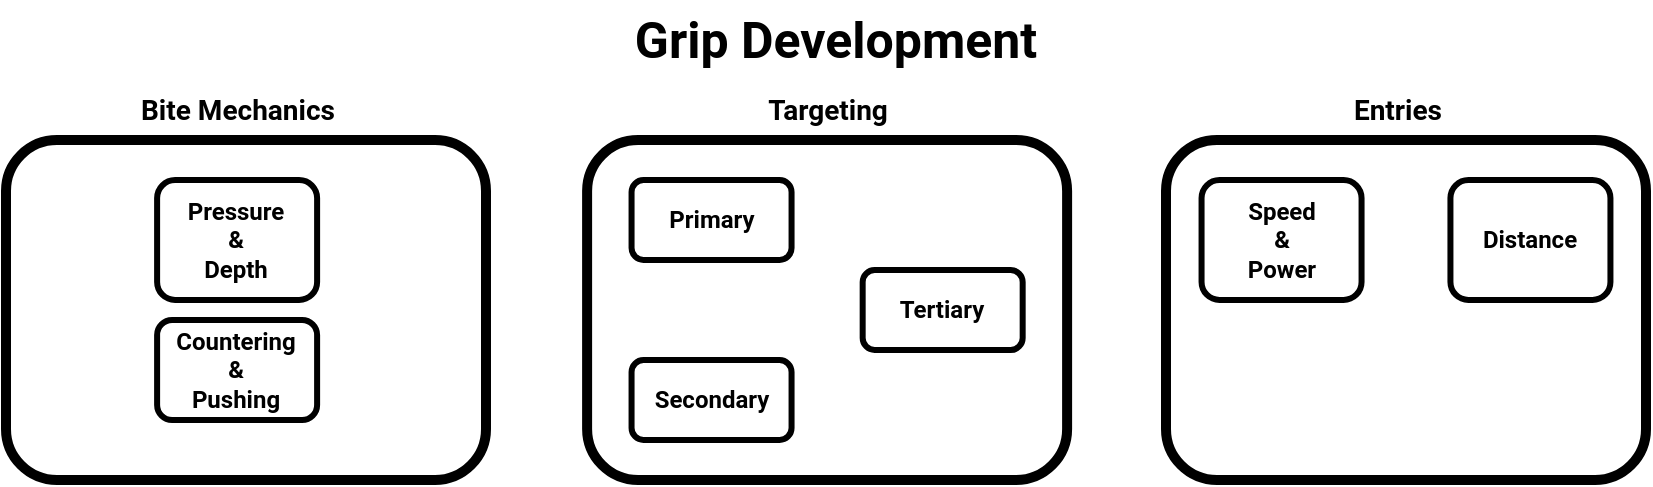 <mxfile version="15.2.9" type="github">
  <diagram id="3sunacVPgdlQz-tr7I6W" name="Page-1">
    <mxGraphModel dx="2064" dy="730" grid="1" gridSize="10" guides="1" tooltips="1" connect="1" arrows="1" fold="1" page="1" pageScale="1" pageWidth="850" pageHeight="1100" math="0" shadow="0">
      <root>
        <mxCell id="0" />
        <mxCell id="1" parent="0" />
        <mxCell id="ETMLHNKEzJfYGEDNfpWK-1" value="&lt;b&gt;&lt;font style=&quot;font-size: 25px&quot; face=&quot;Roboto&quot; data-font-src=&quot;https://fonts.googleapis.com/css?family=Roboto&quot;&gt;Grip Development&lt;/font&gt;&lt;/b&gt;" style="text;html=1;strokeColor=none;fillColor=none;align=center;verticalAlign=middle;whiteSpace=wrap;rounded=0;" vertex="1" parent="1">
          <mxGeometry x="-610" width="370" height="40" as="geometry" />
        </mxCell>
        <mxCell id="ETMLHNKEzJfYGEDNfpWK-2" value="" style="group" vertex="1" connectable="0" parent="1">
          <mxGeometry x="-545" y="40" width="240" height="200" as="geometry" />
        </mxCell>
        <mxCell id="ETMLHNKEzJfYGEDNfpWK-3" value="" style="rounded=1;whiteSpace=wrap;html=1;fillColor=none;strokeWidth=5;" vertex="1" parent="ETMLHNKEzJfYGEDNfpWK-2">
          <mxGeometry x="-4.444" y="30" width="240" height="170" as="geometry" />
        </mxCell>
        <mxCell id="ETMLHNKEzJfYGEDNfpWK-4" value="&lt;font style=&quot;font-size: 14px&quot; face=&quot;Roboto&quot; data-font-src=&quot;https://fonts.googleapis.com/css?family=Roboto&quot;&gt;&lt;b&gt;Targeting&lt;/b&gt;&lt;/font&gt;" style="text;html=1;strokeColor=none;fillColor=none;align=center;verticalAlign=middle;whiteSpace=wrap;rounded=0;" vertex="1" parent="ETMLHNKEzJfYGEDNfpWK-2">
          <mxGeometry x="26.667" width="177.778" height="30" as="geometry" />
        </mxCell>
        <mxCell id="ETMLHNKEzJfYGEDNfpWK-5" value="" style="rounded=1;whiteSpace=wrap;html=1;fillColor=none;strokeWidth=3;" vertex="1" parent="ETMLHNKEzJfYGEDNfpWK-2">
          <mxGeometry x="17.778" y="50" width="80" height="40" as="geometry" />
        </mxCell>
        <mxCell id="ETMLHNKEzJfYGEDNfpWK-6" value="&lt;b&gt;&lt;font face=&quot;Roboto&quot; data-font-src=&quot;https://fonts.googleapis.com/css?family=Roboto&quot;&gt;Primary&lt;/font&gt;&lt;/b&gt;" style="text;html=1;strokeColor=none;fillColor=none;align=center;verticalAlign=middle;whiteSpace=wrap;rounded=0;" vertex="1" parent="ETMLHNKEzJfYGEDNfpWK-2">
          <mxGeometry x="26.667" y="55" width="62.222" height="30" as="geometry" />
        </mxCell>
        <mxCell id="ETMLHNKEzJfYGEDNfpWK-7" value="" style="rounded=1;whiteSpace=wrap;html=1;fillColor=none;strokeWidth=3;" vertex="1" parent="ETMLHNKEzJfYGEDNfpWK-2">
          <mxGeometry x="17.778" y="140" width="80" height="40" as="geometry" />
        </mxCell>
        <mxCell id="ETMLHNKEzJfYGEDNfpWK-8" value="&lt;b&gt;&lt;font face=&quot;Roboto&quot; data-font-src=&quot;https://fonts.googleapis.com/css?family=Roboto&quot;&gt;Secondary&lt;/font&gt;&lt;/b&gt;" style="text;html=1;strokeColor=none;fillColor=none;align=center;verticalAlign=middle;whiteSpace=wrap;rounded=0;" vertex="1" parent="ETMLHNKEzJfYGEDNfpWK-2">
          <mxGeometry x="26.667" y="145" width="62.222" height="30" as="geometry" />
        </mxCell>
        <mxCell id="ETMLHNKEzJfYGEDNfpWK-9" value="" style="rounded=1;whiteSpace=wrap;html=1;fillColor=none;strokeWidth=3;" vertex="1" parent="ETMLHNKEzJfYGEDNfpWK-2">
          <mxGeometry x="133.333" y="95" width="80" height="40" as="geometry" />
        </mxCell>
        <mxCell id="ETMLHNKEzJfYGEDNfpWK-10" value="&lt;font face=&quot;Roboto&quot;&gt;&lt;b&gt;Tertiary&lt;/b&gt;&lt;/font&gt;" style="text;html=1;strokeColor=none;fillColor=none;align=center;verticalAlign=middle;whiteSpace=wrap;rounded=0;" vertex="1" parent="ETMLHNKEzJfYGEDNfpWK-2">
          <mxGeometry x="142.222" y="100" width="62.222" height="30" as="geometry" />
        </mxCell>
        <mxCell id="ETMLHNKEzJfYGEDNfpWK-11" value="" style="group;strokeWidth=5;" vertex="1" connectable="0" parent="1">
          <mxGeometry x="-840" y="40" width="240" height="200" as="geometry" />
        </mxCell>
        <mxCell id="ETMLHNKEzJfYGEDNfpWK-12" value="" style="rounded=1;whiteSpace=wrap;html=1;fillColor=none;strokeWidth=5;" vertex="1" parent="ETMLHNKEzJfYGEDNfpWK-11">
          <mxGeometry y="30" width="240" height="170" as="geometry" />
        </mxCell>
        <mxCell id="ETMLHNKEzJfYGEDNfpWK-13" value="&lt;font style=&quot;font-size: 14px&quot; face=&quot;Roboto&quot; data-font-src=&quot;https://fonts.googleapis.com/css?family=Roboto&quot;&gt;&lt;b&gt;Bite Mechanics&lt;/b&gt;&lt;/font&gt;" style="text;html=1;strokeColor=none;fillColor=none;align=center;verticalAlign=middle;whiteSpace=wrap;rounded=0;" vertex="1" parent="ETMLHNKEzJfYGEDNfpWK-11">
          <mxGeometry x="26.667" width="177.778" height="30" as="geometry" />
        </mxCell>
        <mxCell id="ETMLHNKEzJfYGEDNfpWK-14" value="" style="rounded=1;whiteSpace=wrap;html=1;fillColor=none;strokeWidth=3;" vertex="1" parent="ETMLHNKEzJfYGEDNfpWK-11">
          <mxGeometry x="75.556" y="50" width="80" height="60" as="geometry" />
        </mxCell>
        <mxCell id="ETMLHNKEzJfYGEDNfpWK-15" value="&lt;b&gt;&lt;font face=&quot;Roboto&quot; data-font-src=&quot;https://fonts.googleapis.com/css?family=Roboto&quot;&gt;Pressure &lt;br&gt;&amp;amp;&lt;br&gt;Depth&lt;br&gt;&lt;/font&gt;&lt;/b&gt;" style="text;html=1;strokeColor=none;fillColor=none;align=center;verticalAlign=middle;whiteSpace=wrap;rounded=0;" vertex="1" parent="ETMLHNKEzJfYGEDNfpWK-11">
          <mxGeometry x="84.444" y="65" width="62.222" height="30" as="geometry" />
        </mxCell>
        <mxCell id="ETMLHNKEzJfYGEDNfpWK-16" value="" style="rounded=1;whiteSpace=wrap;html=1;fillColor=none;strokeWidth=3;" vertex="1" parent="ETMLHNKEzJfYGEDNfpWK-11">
          <mxGeometry x="75.556" y="120" width="80" height="50" as="geometry" />
        </mxCell>
        <mxCell id="ETMLHNKEzJfYGEDNfpWK-17" value="&lt;font face=&quot;Roboto&quot;&gt;&lt;b&gt;Countering &amp;amp;&lt;br&gt;Pushing&lt;/b&gt;&lt;/font&gt;" style="text;html=1;strokeColor=none;fillColor=none;align=center;verticalAlign=middle;whiteSpace=wrap;rounded=0;" vertex="1" parent="ETMLHNKEzJfYGEDNfpWK-11">
          <mxGeometry x="84.444" y="130" width="62.222" height="30" as="geometry" />
        </mxCell>
        <mxCell id="ETMLHNKEzJfYGEDNfpWK-18" value="" style="group" vertex="1" connectable="0" parent="1">
          <mxGeometry x="-260" y="40" width="240" height="200" as="geometry" />
        </mxCell>
        <mxCell id="ETMLHNKEzJfYGEDNfpWK-19" value="" style="rounded=1;whiteSpace=wrap;html=1;fillColor=none;strokeWidth=5;" vertex="1" parent="ETMLHNKEzJfYGEDNfpWK-18">
          <mxGeometry y="30" width="240" height="170" as="geometry" />
        </mxCell>
        <mxCell id="ETMLHNKEzJfYGEDNfpWK-20" value="&lt;font style=&quot;font-size: 14px&quot; face=&quot;Roboto&quot; data-font-src=&quot;https://fonts.googleapis.com/css?family=Roboto&quot;&gt;&lt;b&gt;Entries&lt;/b&gt;&lt;/font&gt;" style="text;html=1;strokeColor=none;fillColor=none;align=center;verticalAlign=middle;whiteSpace=wrap;rounded=0;" vertex="1" parent="ETMLHNKEzJfYGEDNfpWK-18">
          <mxGeometry x="26.667" width="177.778" height="30" as="geometry" />
        </mxCell>
        <mxCell id="ETMLHNKEzJfYGEDNfpWK-21" value="" style="rounded=1;whiteSpace=wrap;html=1;fillColor=none;strokeWidth=3;" vertex="1" parent="ETMLHNKEzJfYGEDNfpWK-18">
          <mxGeometry x="17.778" y="50" width="80" height="60" as="geometry" />
        </mxCell>
        <mxCell id="ETMLHNKEzJfYGEDNfpWK-22" value="&lt;b&gt;&lt;font face=&quot;Roboto&quot; data-font-src=&quot;https://fonts.googleapis.com/css?family=Roboto&quot;&gt;Speed &lt;br&gt;&amp;amp; &lt;br&gt;Power&lt;/font&gt;&lt;/b&gt;" style="text;html=1;strokeColor=none;fillColor=none;align=center;verticalAlign=middle;whiteSpace=wrap;rounded=0;" vertex="1" parent="ETMLHNKEzJfYGEDNfpWK-18">
          <mxGeometry x="26.667" y="57.5" width="62.222" height="45" as="geometry" />
        </mxCell>
        <mxCell id="ETMLHNKEzJfYGEDNfpWK-23" value="" style="rounded=1;whiteSpace=wrap;html=1;fillColor=none;strokeWidth=3;" vertex="1" parent="ETMLHNKEzJfYGEDNfpWK-18">
          <mxGeometry x="142.222" y="50" width="80" height="60" as="geometry" />
        </mxCell>
        <mxCell id="ETMLHNKEzJfYGEDNfpWK-24" value="&lt;font face=&quot;Roboto&quot;&gt;&lt;b&gt;Distance&lt;/b&gt;&lt;/font&gt;" style="text;html=1;strokeColor=none;fillColor=none;align=center;verticalAlign=middle;whiteSpace=wrap;rounded=0;" vertex="1" parent="ETMLHNKEzJfYGEDNfpWK-18">
          <mxGeometry x="151.111" y="67.5" width="62.222" height="25" as="geometry" />
        </mxCell>
      </root>
    </mxGraphModel>
  </diagram>
</mxfile>

